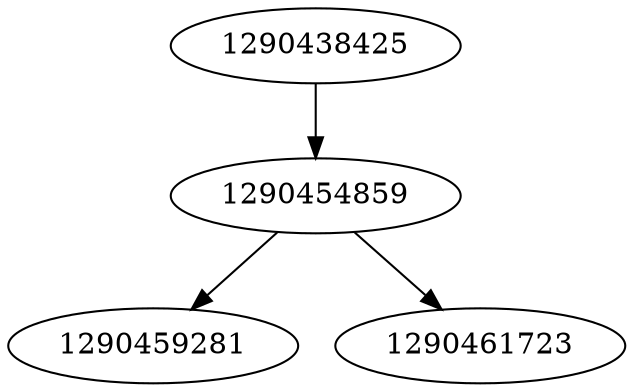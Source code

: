 strict digraph  {
1290438425;
1290459281;
1290461723;
1290454859;
1290438425 -> 1290454859;
1290454859 -> 1290461723;
1290454859 -> 1290459281;
}
